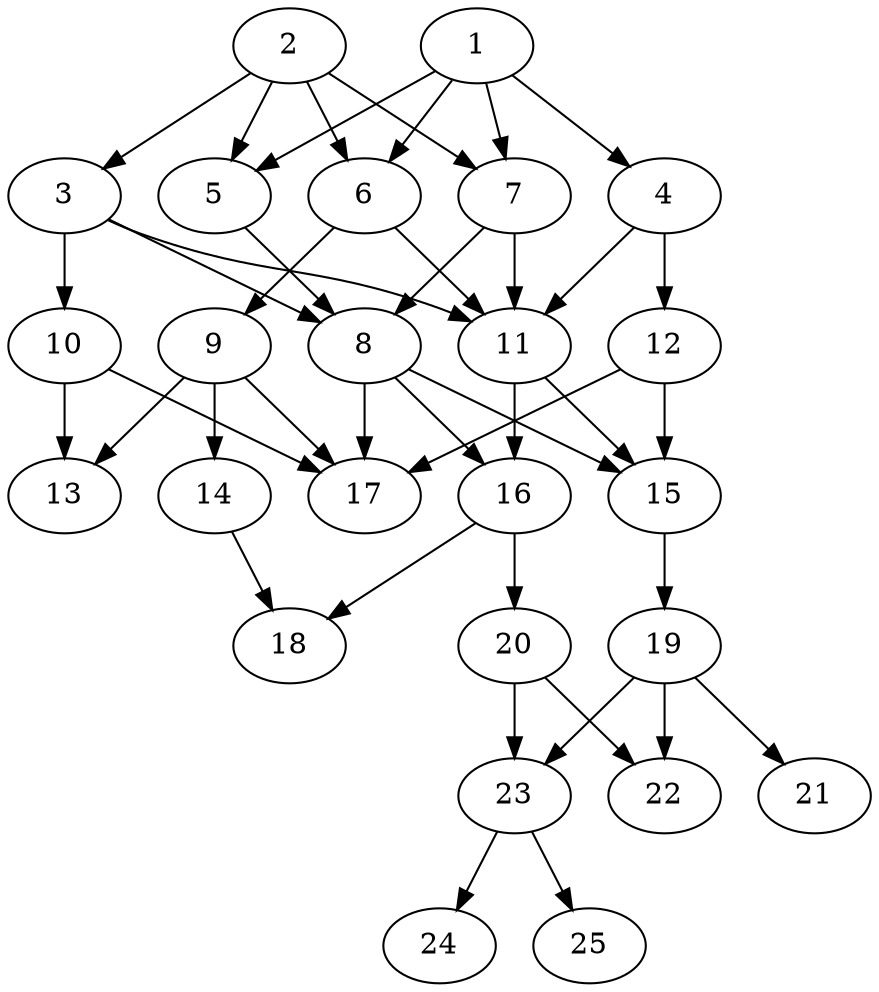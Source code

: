 // DAG automatically generated by daggen at Thu Oct  3 14:00:39 2019
// ./daggen --dot -n 25 --ccr 0.3 --fat 0.5 --regular 0.5 --density 0.7 --mindata 5242880 --maxdata 52428800 
digraph G {
  1 [size="35365547", alpha="0.17", expect_size="10609664"] 
  1 -> 4 [size ="10609664"]
  1 -> 5 [size ="10609664"]
  1 -> 6 [size ="10609664"]
  1 -> 7 [size ="10609664"]
  2 [size="49097387", alpha="0.17", expect_size="14729216"] 
  2 -> 3 [size ="14729216"]
  2 -> 5 [size ="14729216"]
  2 -> 6 [size ="14729216"]
  2 -> 7 [size ="14729216"]
  3 [size="154337280", alpha="0.01", expect_size="46301184"] 
  3 -> 8 [size ="46301184"]
  3 -> 10 [size ="46301184"]
  3 -> 11 [size ="46301184"]
  4 [size="150903467", alpha="0.16", expect_size="45271040"] 
  4 -> 11 [size ="45271040"]
  4 -> 12 [size ="45271040"]
  5 [size="94832640", alpha="0.06", expect_size="28449792"] 
  5 -> 8 [size ="28449792"]
  6 [size="81285120", alpha="0.16", expect_size="24385536"] 
  6 -> 9 [size ="24385536"]
  6 -> 11 [size ="24385536"]
  7 [size="19916800", alpha="0.13", expect_size="5975040"] 
  7 -> 8 [size ="5975040"]
  7 -> 11 [size ="5975040"]
  8 [size="24958293", alpha="0.00", expect_size="7487488"] 
  8 -> 15 [size ="7487488"]
  8 -> 16 [size ="7487488"]
  8 -> 17 [size ="7487488"]
  9 [size="38942720", alpha="0.19", expect_size="11682816"] 
  9 -> 13 [size ="11682816"]
  9 -> 14 [size ="11682816"]
  9 -> 17 [size ="11682816"]
  10 [size="165434027", alpha="0.08", expect_size="49630208"] 
  10 -> 13 [size ="49630208"]
  10 -> 17 [size ="49630208"]
  11 [size="19971413", alpha="0.03", expect_size="5991424"] 
  11 -> 15 [size ="5991424"]
  11 -> 16 [size ="5991424"]
  12 [size="155521707", alpha="0.18", expect_size="46656512"] 
  12 -> 15 [size ="46656512"]
  12 -> 17 [size ="46656512"]
  13 [size="132355413", alpha="0.06", expect_size="39706624"] 
  14 [size="142359893", alpha="0.12", expect_size="42707968"] 
  14 -> 18 [size ="42707968"]
  15 [size="108701013", alpha="0.16", expect_size="32610304"] 
  15 -> 19 [size ="32610304"]
  16 [size="157897387", alpha="0.06", expect_size="47369216"] 
  16 -> 18 [size ="47369216"]
  16 -> 20 [size ="47369216"]
  17 [size="127798613", alpha="0.11", expect_size="38339584"] 
  18 [size="75929600", alpha="0.16", expect_size="22778880"] 
  19 [size="76991147", alpha="0.18", expect_size="23097344"] 
  19 -> 21 [size ="23097344"]
  19 -> 22 [size ="23097344"]
  19 -> 23 [size ="23097344"]
  20 [size="69676373", alpha="0.06", expect_size="20902912"] 
  20 -> 22 [size ="20902912"]
  20 -> 23 [size ="20902912"]
  21 [size="131717120", alpha="0.17", expect_size="39515136"] 
  22 [size="158044160", alpha="0.12", expect_size="47413248"] 
  23 [size="139325440", alpha="0.04", expect_size="41797632"] 
  23 -> 24 [size ="41797632"]
  23 -> 25 [size ="41797632"]
  24 [size="32303787", alpha="0.13", expect_size="9691136"] 
  25 [size="125013333", alpha="0.12", expect_size="37504000"] 
}
